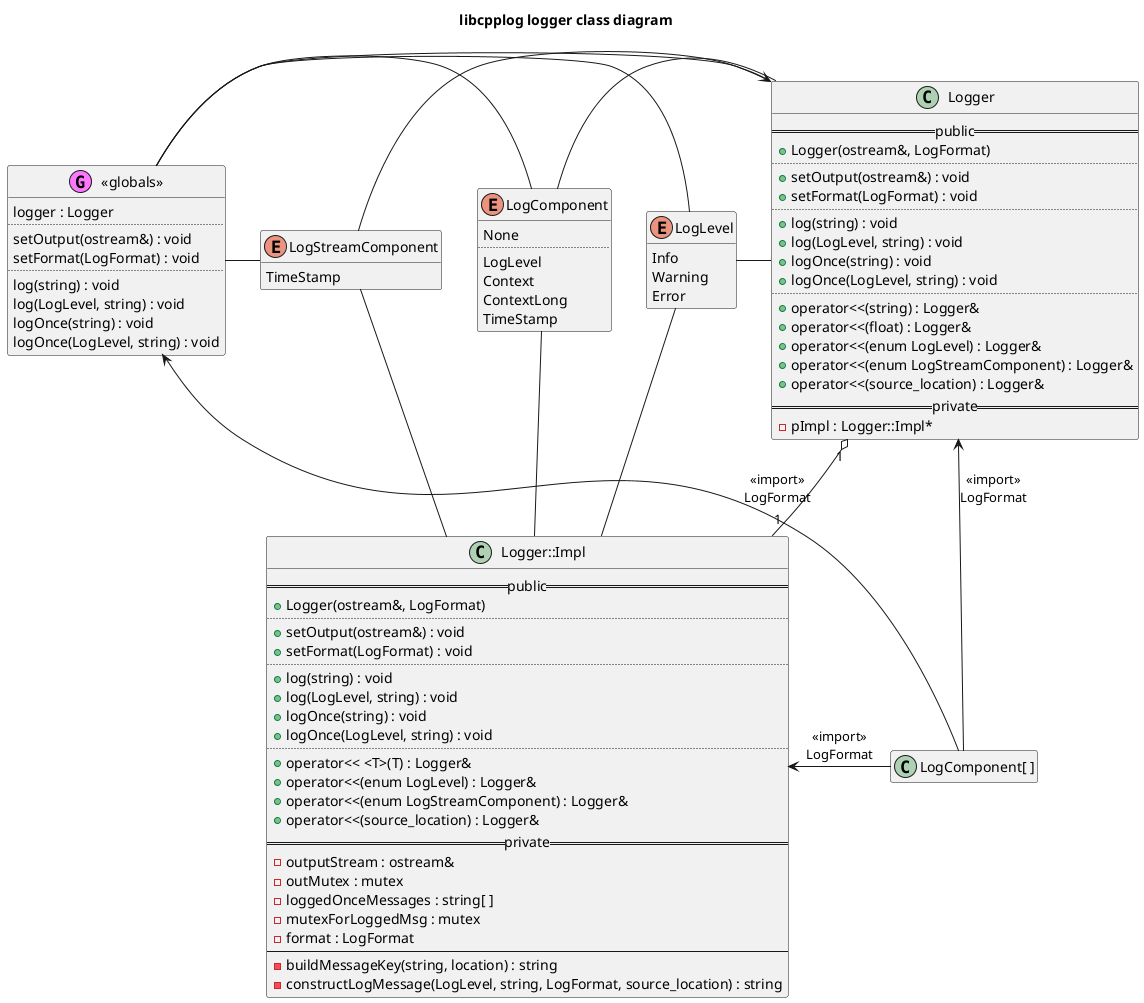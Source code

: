 @startuml logger-class-diagram

title libcpplog logger class diagram

enum LogLevel {
    Info
    Warning
    Error
}
hide LogLevel methods

enum LogComponent {
    None
    ..
    LogLevel
    Context
    ContextLong
    TimeStamp
}

enum LogStreamComponent {
    TimeStamp
}
hide LogStreamComponent methods

class "LogComponent[ ]" as LogComponentArray 
hide LogComponentArray members

class Logger {
    == public ==
    + Logger(ostream&, LogFormat)
    ..
    + setOutput(ostream&) : void
    + setFormat(LogFormat) : void
    ..
    + log(string) : void
    + log(LogLevel, string) : void
    + logOnce(string) : void
    + logOnce(LogLevel, string) : void
    ..
    + operator<<(string) : Logger&
    + operator<<(float) : Logger&
    + operator<<(enum LogLevel) : Logger&
    + operator<<(enum LogStreamComponent) : Logger&
    + operator<<(source_location) : Logger&
    == private ==
    - pImpl : Logger::Impl*
}

class "<<globals>>" as globals << (G,#FF77FF) >> {
    logger : Logger
    ..
    setOutput(ostream&) : void
    setFormat(LogFormat) : void
    ..
    log(string) : void
    log(LogLevel, string) : void
    logOnce(string) : void
    logOnce(LogLevel, string) : void
}

class "Logger::Impl" as LoggerImpl {
    == public ==
    + Logger(ostream&, LogFormat)
    ..
    + setOutput(ostream&) : void
    + setFormat(LogFormat) : void
    ..
    + log(string) : void
    + log(LogLevel, string) : void
    + logOnce(string) : void
    + logOnce(LogLevel, string) : void
    ..
    + operator<< <T>(T) : Logger&
    + operator<<(enum LogLevel) : Logger&
    + operator<<(enum LogStreamComponent) : Logger&
    + operator<<(source_location) : Logger&
    == private ==
    - outputStream : ostream&
    - outMutex : mutex
    - loggedOnceMessages : string[ ]
    - mutexForLoggedMsg : mutex
    - format : LogFormat
    --
    - buildMessageKey(string, location) : string
    - constructLogMessage(LogLevel, string, LogFormat, source_location) : string
}

Logger "1" o-- "1" LoggerImpl

LogLevel - Logger
LogComponent - Logger
LogStreamComponent - Logger

LogLevel - LoggerImpl
LogComponent - LoggerImpl
LogStreamComponent - LoggerImpl

LogLevel -left- globals
LogComponent -left- globals
LogStreamComponent -left- globals

Logger <- LogComponentArray : <<import>>\nLogFormat
LoggerImpl <- LogComponentArray : <<import>>\nLogFormat
globals <- LogComponentArray : <<import>>\nLogFormat

globals -> Logger

@enduml